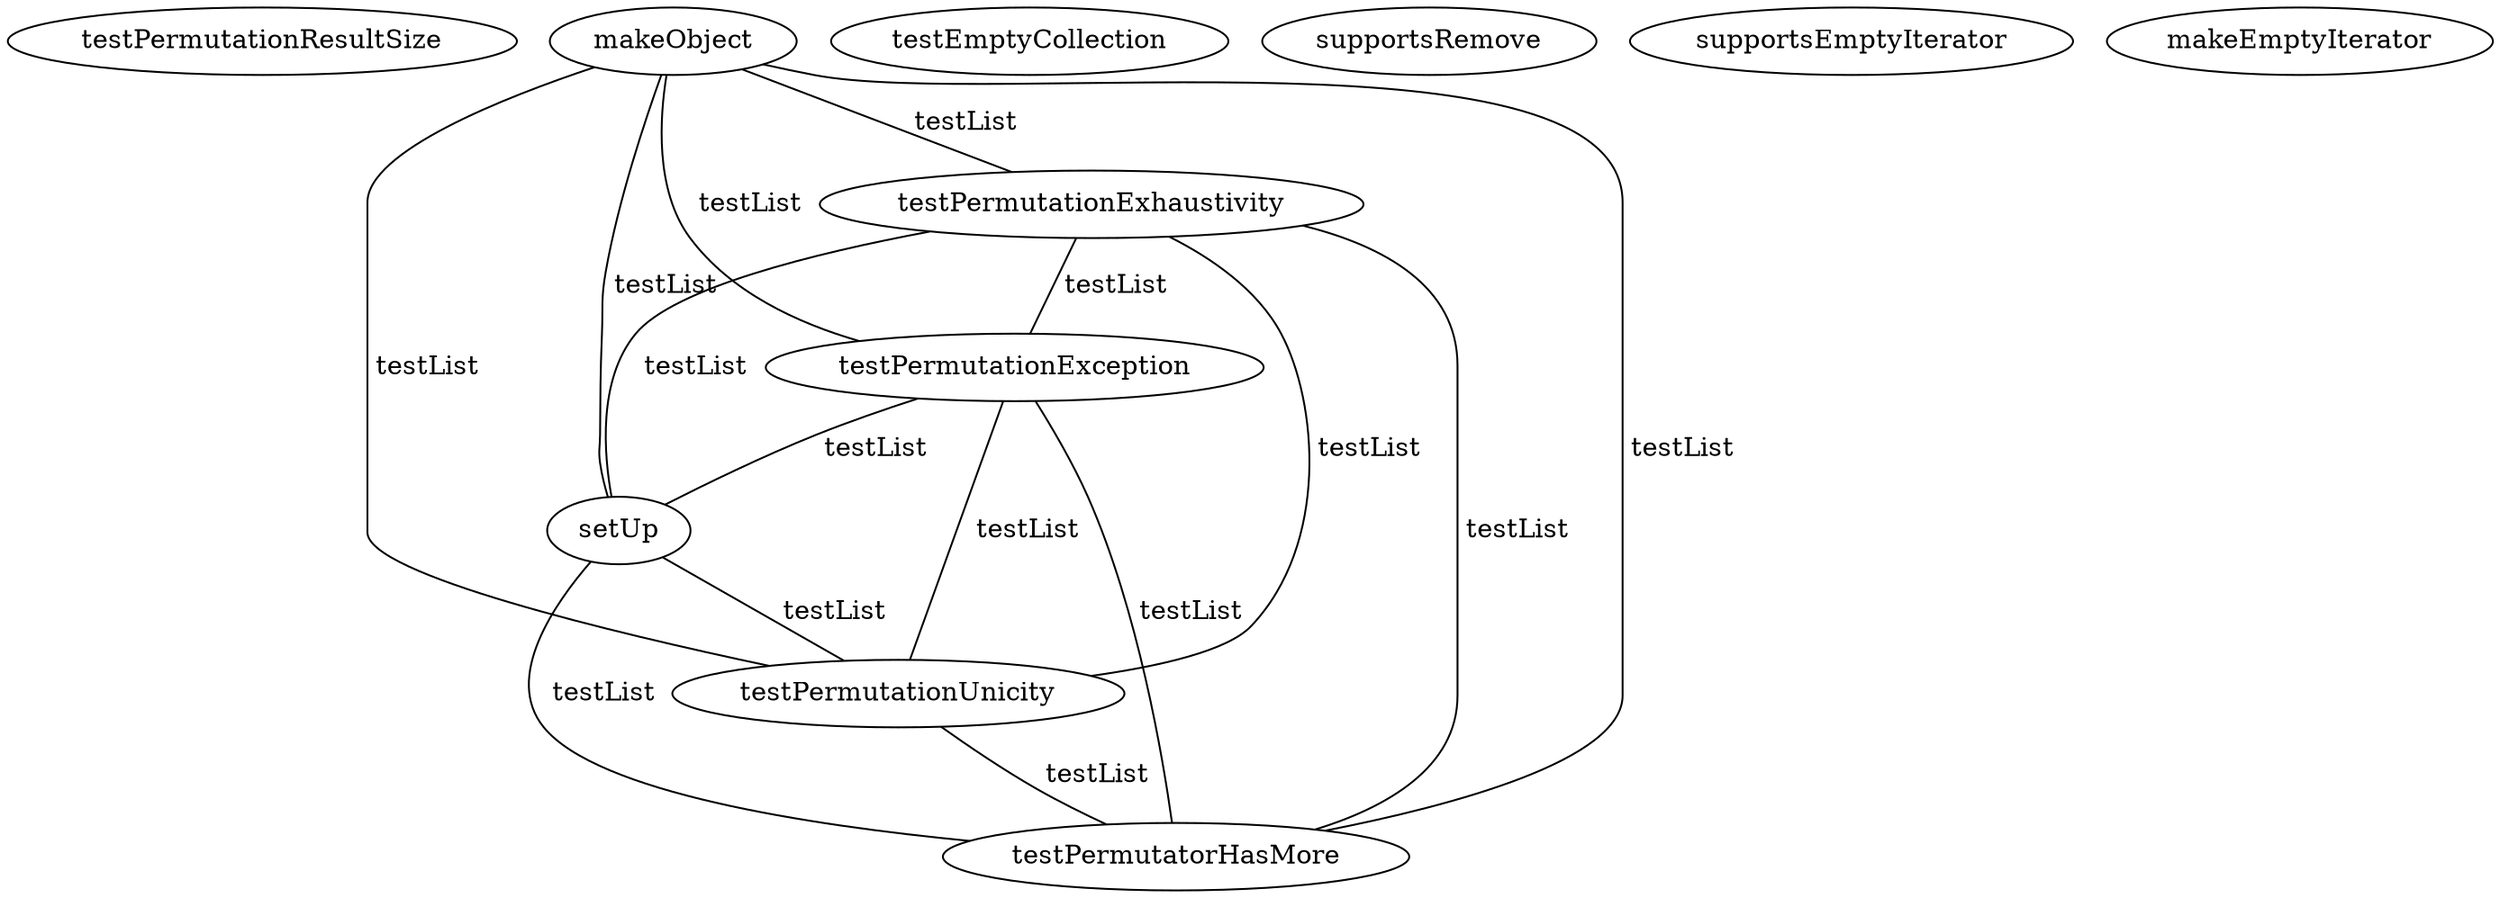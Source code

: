 digraph G {
testPermutationResultSize;
makeObject;
testPermutationExhaustivity;
testEmptyCollection;
supportsRemove;
testPermutationException;
setUp;
supportsEmptyIterator;
makeEmptyIterator;
testPermutationUnicity;
testPermutatorHasMore;
makeObject -> testPermutationExhaustivity [label=" testList", dir=none];
makeObject -> testPermutationException [label=" testList", dir=none];
makeObject -> setUp [label=" testList", dir=none];
makeObject -> testPermutationUnicity [label=" testList", dir=none];
makeObject -> testPermutatorHasMore [label=" testList", dir=none];
testPermutationExhaustivity -> testPermutationException [label=" testList", dir=none];
testPermutationExhaustivity -> setUp [label=" testList", dir=none];
testPermutationExhaustivity -> testPermutationUnicity [label=" testList", dir=none];
testPermutationExhaustivity -> testPermutatorHasMore [label=" testList", dir=none];
testPermutationException -> setUp [label=" testList", dir=none];
testPermutationException -> testPermutationUnicity [label=" testList", dir=none];
testPermutationException -> testPermutatorHasMore [label=" testList", dir=none];
setUp -> testPermutationUnicity [label=" testList", dir=none];
setUp -> testPermutatorHasMore [label=" testList", dir=none];
testPermutationUnicity -> testPermutatorHasMore [label=" testList", dir=none];
}